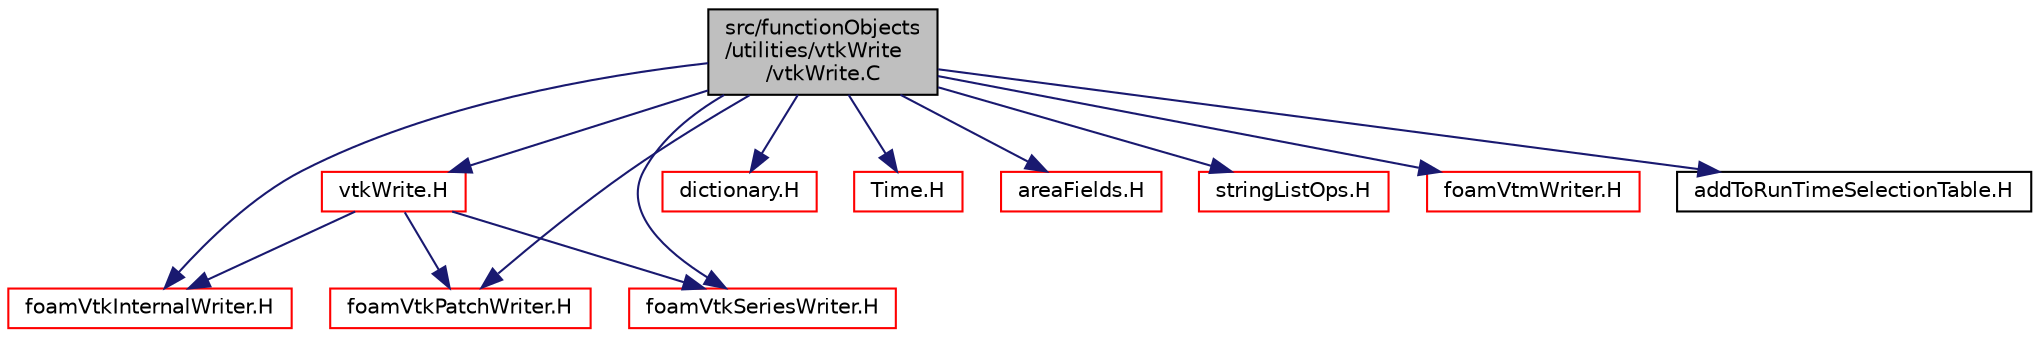 digraph "src/functionObjects/utilities/vtkWrite/vtkWrite.C"
{
  bgcolor="transparent";
  edge [fontname="Helvetica",fontsize="10",labelfontname="Helvetica",labelfontsize="10"];
  node [fontname="Helvetica",fontsize="10",shape=record];
  Node1 [label="src/functionObjects\l/utilities/vtkWrite\l/vtkWrite.C",height=0.2,width=0.4,color="black", fillcolor="grey75", style="filled" fontcolor="black"];
  Node1 -> Node2 [color="midnightblue",fontsize="10",style="solid",fontname="Helvetica"];
  Node2 [label="vtkWrite.H",height=0.2,width=0.4,color="red",URL="$vtkWrite_8H.html"];
  Node2 -> Node3 [color="midnightblue",fontsize="10",style="solid",fontname="Helvetica"];
  Node3 [label="foamVtkInternalWriter.H",height=0.2,width=0.4,color="red",URL="$foamVtkInternalWriter_8H.html"];
  Node2 -> Node4 [color="midnightblue",fontsize="10",style="solid",fontname="Helvetica"];
  Node4 [label="foamVtkPatchWriter.H",height=0.2,width=0.4,color="red",URL="$foamVtkPatchWriter_8H.html"];
  Node2 -> Node5 [color="midnightblue",fontsize="10",style="solid",fontname="Helvetica"];
  Node5 [label="foamVtkSeriesWriter.H",height=0.2,width=0.4,color="red",URL="$foamVtkSeriesWriter_8H.html"];
  Node1 -> Node6 [color="midnightblue",fontsize="10",style="solid",fontname="Helvetica"];
  Node6 [label="dictionary.H",height=0.2,width=0.4,color="red",URL="$dictionary_8H.html"];
  Node1 -> Node7 [color="midnightblue",fontsize="10",style="solid",fontname="Helvetica"];
  Node7 [label="Time.H",height=0.2,width=0.4,color="red",URL="$Time_8H.html"];
  Node1 -> Node8 [color="midnightblue",fontsize="10",style="solid",fontname="Helvetica"];
  Node8 [label="areaFields.H",height=0.2,width=0.4,color="red",URL="$areaFields_8H.html"];
  Node1 -> Node9 [color="midnightblue",fontsize="10",style="solid",fontname="Helvetica"];
  Node9 [label="stringListOps.H",height=0.2,width=0.4,color="red",URL="$stringListOps_8H.html",tooltip="Operations on lists of strings. "];
  Node1 -> Node3 [color="midnightblue",fontsize="10",style="solid",fontname="Helvetica"];
  Node1 -> Node4 [color="midnightblue",fontsize="10",style="solid",fontname="Helvetica"];
  Node1 -> Node5 [color="midnightblue",fontsize="10",style="solid",fontname="Helvetica"];
  Node1 -> Node10 [color="midnightblue",fontsize="10",style="solid",fontname="Helvetica"];
  Node10 [label="foamVtmWriter.H",height=0.2,width=0.4,color="red",URL="$foamVtmWriter_8H.html"];
  Node1 -> Node11 [color="midnightblue",fontsize="10",style="solid",fontname="Helvetica"];
  Node11 [label="addToRunTimeSelectionTable.H",height=0.2,width=0.4,color="black",URL="$addToRunTimeSelectionTable_8H.html",tooltip="Macros for easy insertion into run-time selection tables. "];
}
